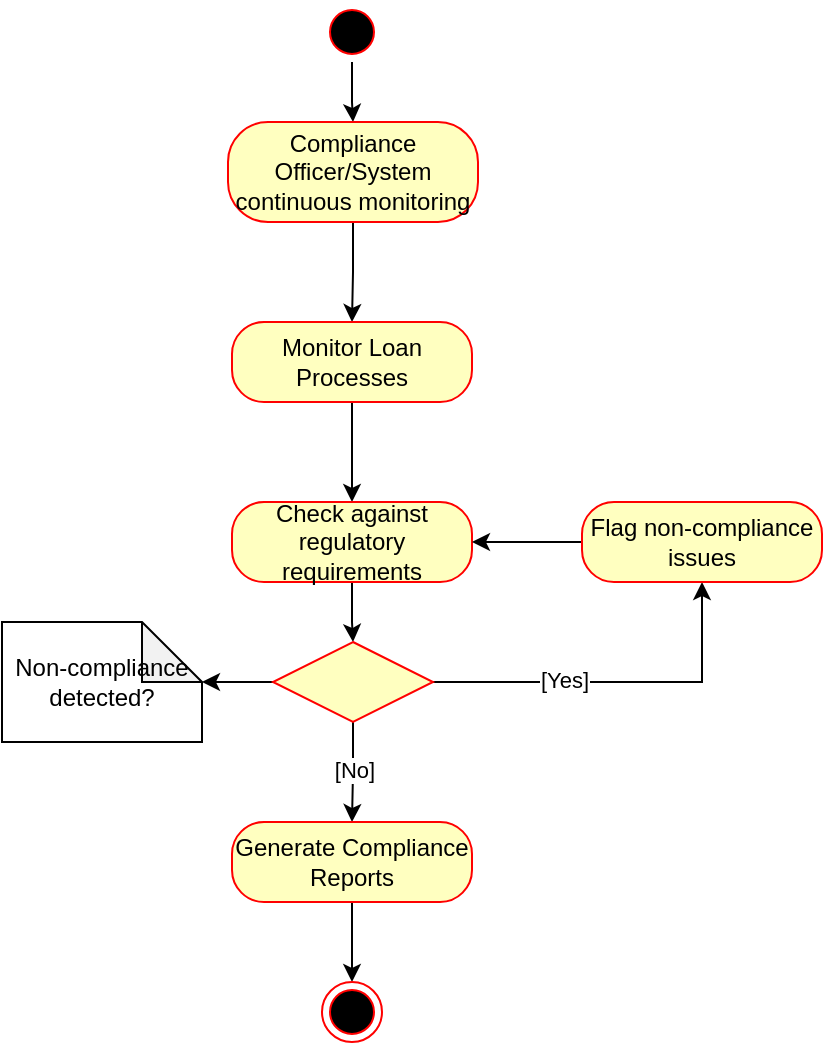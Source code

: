 <mxfile version="22.1.15" type="github">
  <diagram name="Page-1" id="tAcfaLL3rHxrqXzCYobu">
    <mxGraphModel dx="1050" dy="557" grid="1" gridSize="10" guides="1" tooltips="1" connect="1" arrows="1" fold="1" page="1" pageScale="1" pageWidth="850" pageHeight="1100" math="0" shadow="0">
      <root>
        <mxCell id="0" />
        <mxCell id="1" parent="0" />
        <mxCell id="Nh9DQebo3rbTLpFxGOrF-5" value="" style="edgeStyle=orthogonalEdgeStyle;rounded=0;orthogonalLoop=1;jettySize=auto;html=1;" edge="1" parent="1" source="Nh9DQebo3rbTLpFxGOrF-1" target="Nh9DQebo3rbTLpFxGOrF-3">
          <mxGeometry relative="1" as="geometry" />
        </mxCell>
        <mxCell id="Nh9DQebo3rbTLpFxGOrF-1" value="" style="ellipse;html=1;shape=startState;fillColor=#000000;strokeColor=#ff0000;" vertex="1" parent="1">
          <mxGeometry x="410" width="30" height="30" as="geometry" />
        </mxCell>
        <mxCell id="Nh9DQebo3rbTLpFxGOrF-8" value="" style="edgeStyle=orthogonalEdgeStyle;rounded=0;orthogonalLoop=1;jettySize=auto;html=1;" edge="1" parent="1" source="Nh9DQebo3rbTLpFxGOrF-3" target="Nh9DQebo3rbTLpFxGOrF-6">
          <mxGeometry relative="1" as="geometry" />
        </mxCell>
        <mxCell id="Nh9DQebo3rbTLpFxGOrF-3" value="Compliance Officer/System continuous monitoring" style="rounded=1;whiteSpace=wrap;html=1;arcSize=40;fontColor=#000000;fillColor=#ffffc0;strokeColor=#ff0000;" vertex="1" parent="1">
          <mxGeometry x="363" y="60" width="125" height="50" as="geometry" />
        </mxCell>
        <mxCell id="Nh9DQebo3rbTLpFxGOrF-11" value="" style="edgeStyle=orthogonalEdgeStyle;rounded=0;orthogonalLoop=1;jettySize=auto;html=1;" edge="1" parent="1" source="Nh9DQebo3rbTLpFxGOrF-6" target="Nh9DQebo3rbTLpFxGOrF-9">
          <mxGeometry relative="1" as="geometry" />
        </mxCell>
        <mxCell id="Nh9DQebo3rbTLpFxGOrF-6" value="Monitor Loan Processes" style="rounded=1;whiteSpace=wrap;html=1;arcSize=40;fontColor=#000000;fillColor=#ffffc0;strokeColor=#ff0000;" vertex="1" parent="1">
          <mxGeometry x="365" y="160" width="120" height="40" as="geometry" />
        </mxCell>
        <mxCell id="Nh9DQebo3rbTLpFxGOrF-15" value="" style="edgeStyle=orthogonalEdgeStyle;rounded=0;orthogonalLoop=1;jettySize=auto;html=1;" edge="1" parent="1" source="Nh9DQebo3rbTLpFxGOrF-9" target="Nh9DQebo3rbTLpFxGOrF-12">
          <mxGeometry relative="1" as="geometry" />
        </mxCell>
        <mxCell id="Nh9DQebo3rbTLpFxGOrF-9" value="Check against regulatory requirements" style="rounded=1;whiteSpace=wrap;html=1;arcSize=40;fontColor=#000000;fillColor=#ffffc0;strokeColor=#ff0000;" vertex="1" parent="1">
          <mxGeometry x="365" y="250" width="120" height="40" as="geometry" />
        </mxCell>
        <mxCell id="Nh9DQebo3rbTLpFxGOrF-18" value="" style="edgeStyle=orthogonalEdgeStyle;rounded=0;orthogonalLoop=1;jettySize=auto;html=1;" edge="1" parent="1" source="Nh9DQebo3rbTLpFxGOrF-12" target="Nh9DQebo3rbTLpFxGOrF-17">
          <mxGeometry relative="1" as="geometry" />
        </mxCell>
        <mxCell id="Nh9DQebo3rbTLpFxGOrF-23" value="" style="edgeStyle=orthogonalEdgeStyle;rounded=0;orthogonalLoop=1;jettySize=auto;html=1;" edge="1" parent="1" source="Nh9DQebo3rbTLpFxGOrF-12" target="Nh9DQebo3rbTLpFxGOrF-21">
          <mxGeometry relative="1" as="geometry" />
        </mxCell>
        <mxCell id="Nh9DQebo3rbTLpFxGOrF-30" value="[No]" style="edgeLabel;html=1;align=center;verticalAlign=middle;resizable=0;points=[];" vertex="1" connectable="0" parent="Nh9DQebo3rbTLpFxGOrF-23">
          <mxGeometry x="-0.073" relative="1" as="geometry">
            <mxPoint as="offset" />
          </mxGeometry>
        </mxCell>
        <mxCell id="Nh9DQebo3rbTLpFxGOrF-24" style="edgeStyle=orthogonalEdgeStyle;rounded=0;orthogonalLoop=1;jettySize=auto;html=1;exitX=1;exitY=0.5;exitDx=0;exitDy=0;entryX=0.5;entryY=1;entryDx=0;entryDy=0;" edge="1" parent="1" source="Nh9DQebo3rbTLpFxGOrF-12" target="Nh9DQebo3rbTLpFxGOrF-19">
          <mxGeometry relative="1" as="geometry" />
        </mxCell>
        <mxCell id="Nh9DQebo3rbTLpFxGOrF-29" value="[Yes]" style="edgeLabel;html=1;align=center;verticalAlign=middle;resizable=0;points=[];" vertex="1" connectable="0" parent="Nh9DQebo3rbTLpFxGOrF-24">
          <mxGeometry x="-0.292" y="1" relative="1" as="geometry">
            <mxPoint as="offset" />
          </mxGeometry>
        </mxCell>
        <mxCell id="Nh9DQebo3rbTLpFxGOrF-12" value="" style="rhombus;whiteSpace=wrap;html=1;fontColor=#000000;fillColor=#ffffc0;strokeColor=#ff0000;" vertex="1" parent="1">
          <mxGeometry x="385.5" y="320" width="80" height="40" as="geometry" />
        </mxCell>
        <mxCell id="Nh9DQebo3rbTLpFxGOrF-17" value="Non-compliance detected?" style="shape=note;whiteSpace=wrap;html=1;backgroundOutline=1;darkOpacity=0.05;" vertex="1" parent="1">
          <mxGeometry x="250" y="310" width="100" height="60" as="geometry" />
        </mxCell>
        <mxCell id="Nh9DQebo3rbTLpFxGOrF-26" value="" style="edgeStyle=orthogonalEdgeStyle;rounded=0;orthogonalLoop=1;jettySize=auto;html=1;" edge="1" parent="1" source="Nh9DQebo3rbTLpFxGOrF-19" target="Nh9DQebo3rbTLpFxGOrF-9">
          <mxGeometry relative="1" as="geometry" />
        </mxCell>
        <mxCell id="Nh9DQebo3rbTLpFxGOrF-19" value="Flag non-compliance issues" style="rounded=1;whiteSpace=wrap;html=1;arcSize=40;fontColor=#000000;fillColor=#ffffc0;strokeColor=#ff0000;" vertex="1" parent="1">
          <mxGeometry x="540" y="250" width="120" height="40" as="geometry" />
        </mxCell>
        <mxCell id="Nh9DQebo3rbTLpFxGOrF-32" value="" style="edgeStyle=orthogonalEdgeStyle;rounded=0;orthogonalLoop=1;jettySize=auto;html=1;" edge="1" parent="1" source="Nh9DQebo3rbTLpFxGOrF-21" target="Nh9DQebo3rbTLpFxGOrF-31">
          <mxGeometry relative="1" as="geometry" />
        </mxCell>
        <mxCell id="Nh9DQebo3rbTLpFxGOrF-21" value="Generate Compliance Reports" style="rounded=1;whiteSpace=wrap;html=1;arcSize=40;fontColor=#000000;fillColor=#ffffc0;strokeColor=#ff0000;" vertex="1" parent="1">
          <mxGeometry x="365" y="410" width="120" height="40" as="geometry" />
        </mxCell>
        <mxCell id="Nh9DQebo3rbTLpFxGOrF-31" value="" style="ellipse;html=1;shape=endState;fillColor=#000000;strokeColor=#ff0000;" vertex="1" parent="1">
          <mxGeometry x="410" y="490" width="30" height="30" as="geometry" />
        </mxCell>
      </root>
    </mxGraphModel>
  </diagram>
</mxfile>
